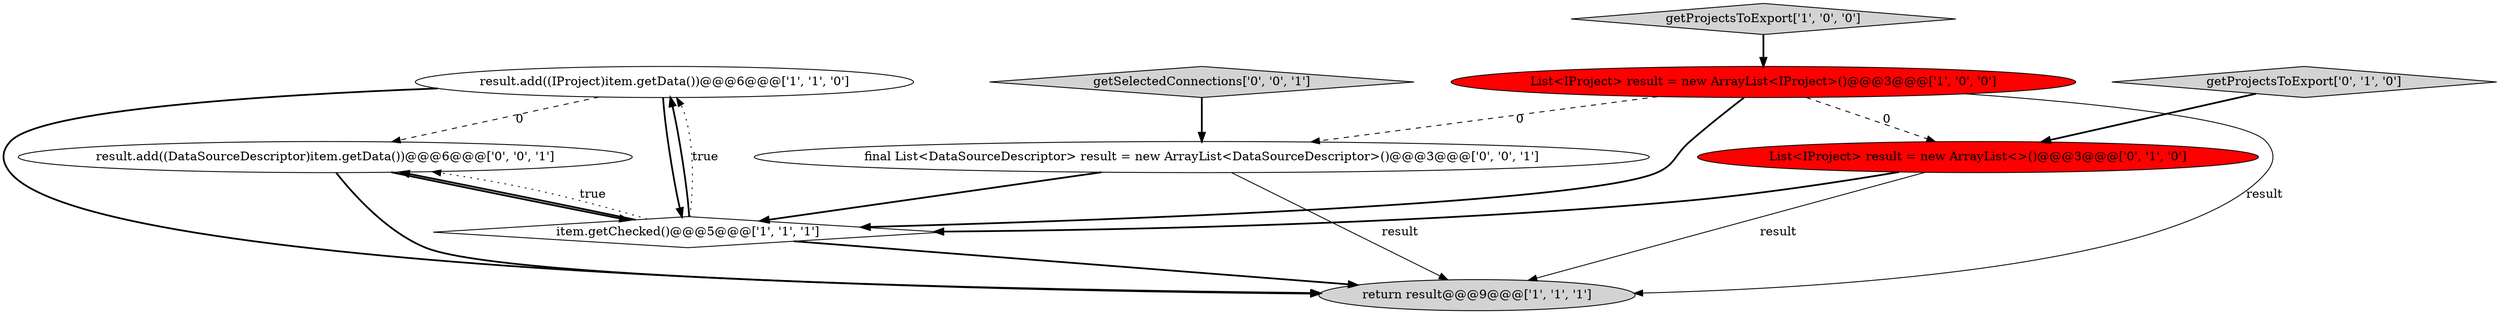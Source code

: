 digraph {
1 [style = filled, label = "result.add((IProject)item.getData())@@@6@@@['1', '1', '0']", fillcolor = white, shape = ellipse image = "AAA0AAABBB1BBB"];
0 [style = filled, label = "List<IProject> result = new ArrayList<IProject>()@@@3@@@['1', '0', '0']", fillcolor = red, shape = ellipse image = "AAA1AAABBB1BBB"];
7 [style = filled, label = "result.add((DataSourceDescriptor)item.getData())@@@6@@@['0', '0', '1']", fillcolor = white, shape = ellipse image = "AAA0AAABBB3BBB"];
6 [style = filled, label = "List<IProject> result = new ArrayList<>()@@@3@@@['0', '1', '0']", fillcolor = red, shape = ellipse image = "AAA1AAABBB2BBB"];
2 [style = filled, label = "item.getChecked()@@@5@@@['1', '1', '1']", fillcolor = white, shape = diamond image = "AAA0AAABBB1BBB"];
8 [style = filled, label = "getSelectedConnections['0', '0', '1']", fillcolor = lightgray, shape = diamond image = "AAA0AAABBB3BBB"];
5 [style = filled, label = "getProjectsToExport['0', '1', '0']", fillcolor = lightgray, shape = diamond image = "AAA0AAABBB2BBB"];
9 [style = filled, label = "final List<DataSourceDescriptor> result = new ArrayList<DataSourceDescriptor>()@@@3@@@['0', '0', '1']", fillcolor = white, shape = ellipse image = "AAA0AAABBB3BBB"];
4 [style = filled, label = "getProjectsToExport['1', '0', '0']", fillcolor = lightgray, shape = diamond image = "AAA0AAABBB1BBB"];
3 [style = filled, label = "return result@@@9@@@['1', '1', '1']", fillcolor = lightgray, shape = ellipse image = "AAA0AAABBB1BBB"];
9->2 [style = bold, label=""];
2->1 [style = bold, label=""];
2->3 [style = bold, label=""];
0->6 [style = dashed, label="0"];
0->2 [style = bold, label=""];
1->3 [style = bold, label=""];
7->3 [style = bold, label=""];
4->0 [style = bold, label=""];
6->2 [style = bold, label=""];
5->6 [style = bold, label=""];
2->1 [style = dotted, label="true"];
7->2 [style = bold, label=""];
2->7 [style = dotted, label="true"];
8->9 [style = bold, label=""];
0->3 [style = solid, label="result"];
1->2 [style = bold, label=""];
2->7 [style = bold, label=""];
6->3 [style = solid, label="result"];
0->9 [style = dashed, label="0"];
1->7 [style = dashed, label="0"];
9->3 [style = solid, label="result"];
}
